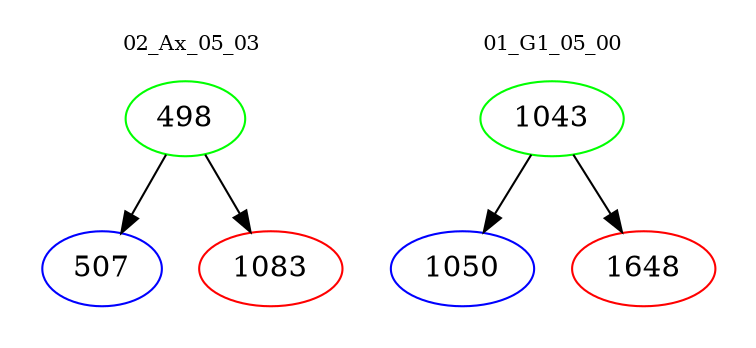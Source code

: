 digraph{
subgraph cluster_0 {
color = white
label = "02_Ax_05_03";
fontsize=10;
T0_498 [label="498", color="green"]
T0_498 -> T0_507 [color="black"]
T0_507 [label="507", color="blue"]
T0_498 -> T0_1083 [color="black"]
T0_1083 [label="1083", color="red"]
}
subgraph cluster_1 {
color = white
label = "01_G1_05_00";
fontsize=10;
T1_1043 [label="1043", color="green"]
T1_1043 -> T1_1050 [color="black"]
T1_1050 [label="1050", color="blue"]
T1_1043 -> T1_1648 [color="black"]
T1_1648 [label="1648", color="red"]
}
}
